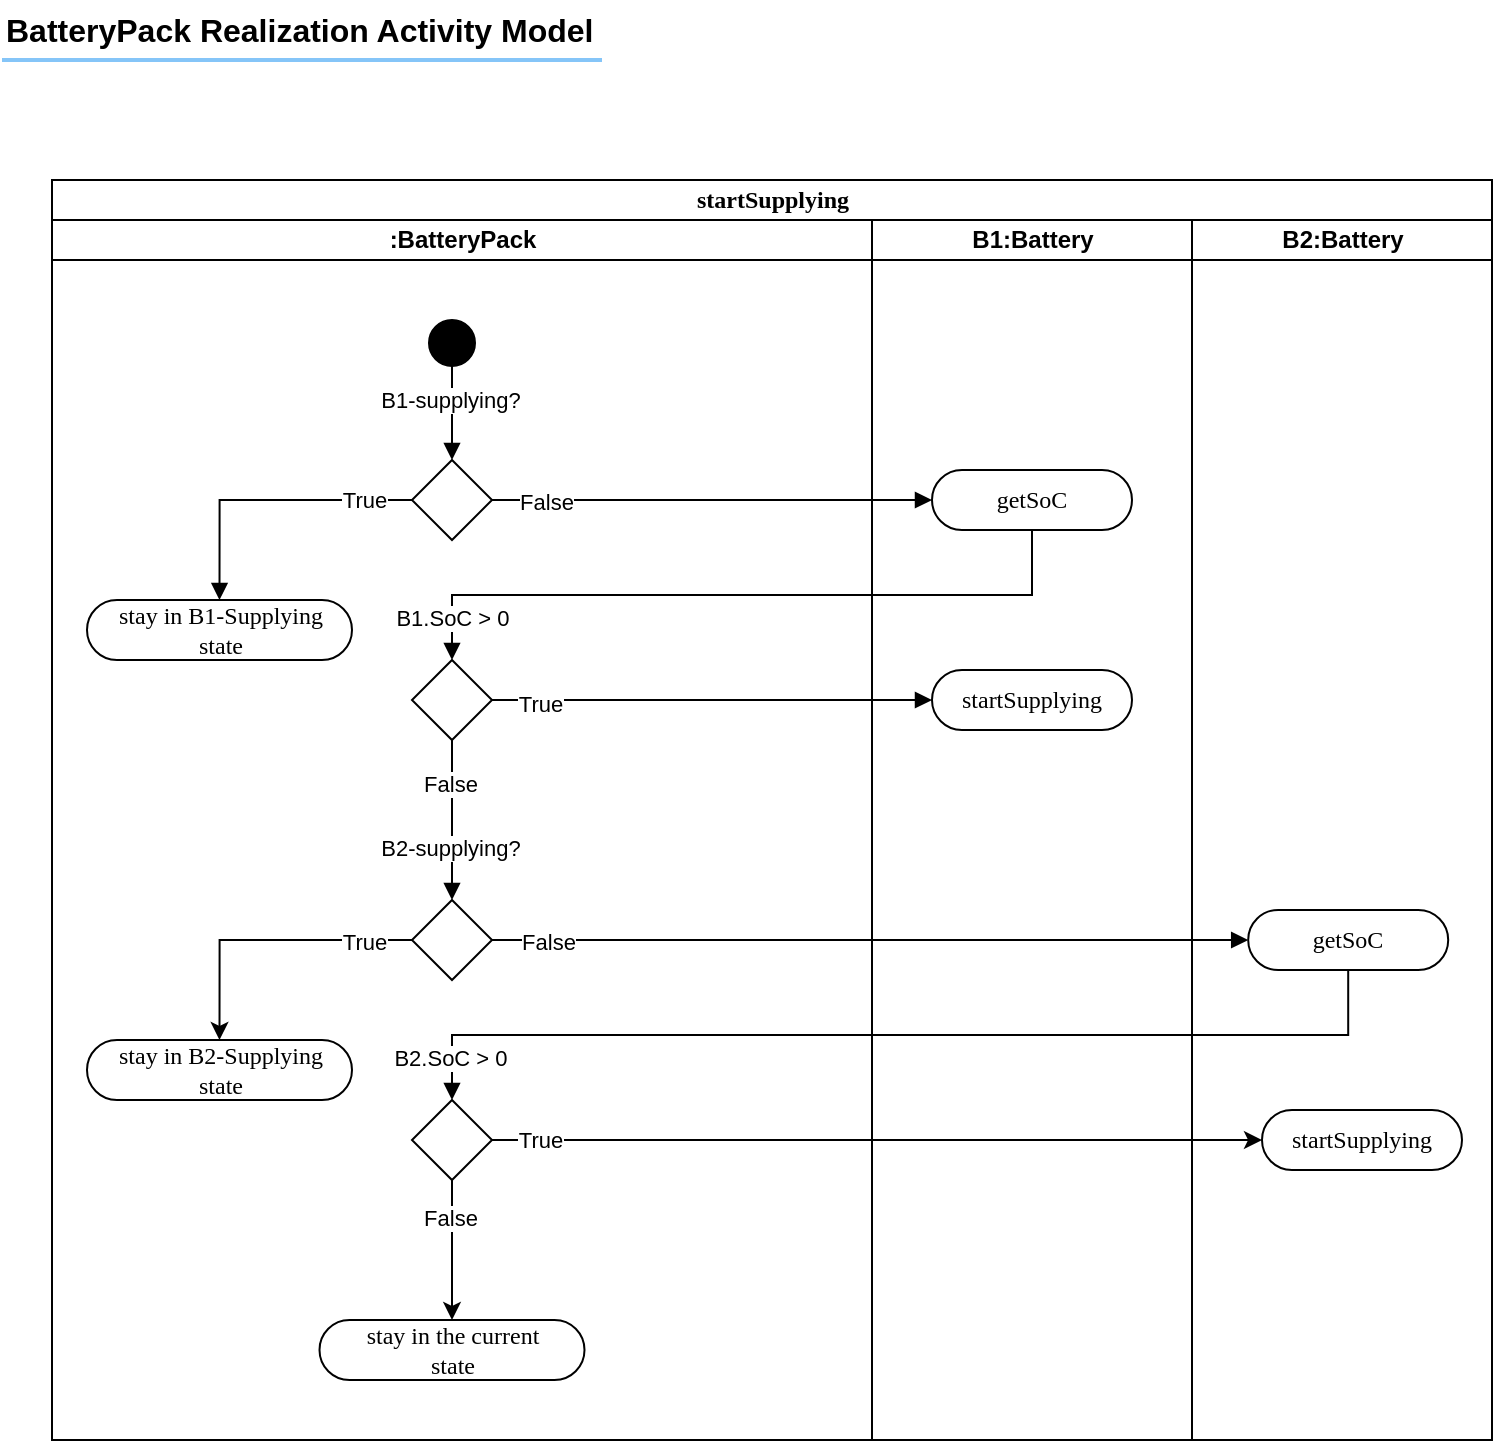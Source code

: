 <mxfile version="26.0.6">
  <diagram name="Page-1" id="sBnBKV62TEEhQ0wK_1BD">
    <mxGraphModel dx="1289" dy="690" grid="1" gridSize="10" guides="1" tooltips="1" connect="1" arrows="1" fold="1" page="1" pageScale="1" pageWidth="827" pageHeight="1169" math="0" shadow="0">
      <root>
        <mxCell id="0" />
        <mxCell id="1" parent="0" />
        <mxCell id="GsRPH901hTe72i3XddDU-1" value="&lt;b&gt;BatteryPack Realization Activity Model&lt;/b&gt;" style="text;fontSize=16;verticalAlign=middle;strokeColor=none;fillColor=none;whiteSpace=wrap;html=1;" vertex="1" parent="1">
          <mxGeometry x="40" y="40" width="500" height="30" as="geometry" />
        </mxCell>
        <mxCell id="GsRPH901hTe72i3XddDU-2" value="" style="dashed=0;shape=line;strokeWidth=2;noLabel=1;strokeColor=#0C8CF2;opacity=50;" vertex="1" parent="1">
          <mxGeometry x="40" y="65" width="300" height="10" as="geometry" />
        </mxCell>
        <mxCell id="GsRPH901hTe72i3XddDU-3" value="startSupplying" style="swimlane;html=1;childLayout=stackLayout;startSize=20;rounded=0;shadow=0;comic=0;labelBackgroundColor=none;strokeWidth=1;fontFamily=Verdana;fontSize=12;align=center;" vertex="1" parent="1">
          <mxGeometry x="65" y="130" width="720" height="630" as="geometry">
            <mxRectangle x="45" y="640" width="70" height="30" as="alternateBounds" />
          </mxGeometry>
        </mxCell>
        <mxCell id="GsRPH901hTe72i3XddDU-4" value=":BatteryPack" style="swimlane;html=1;startSize=20;" vertex="1" parent="GsRPH901hTe72i3XddDU-3">
          <mxGeometry y="20" width="410" height="610" as="geometry">
            <mxRectangle y="20" width="40" height="420" as="alternateBounds" />
          </mxGeometry>
        </mxCell>
        <mxCell id="GsRPH901hTe72i3XddDU-29" style="edgeStyle=orthogonalEdgeStyle;rounded=0;orthogonalLoop=1;jettySize=auto;html=1;entryX=0.5;entryY=0;entryDx=0;entryDy=0;endArrow=block;endFill=1;" edge="1" parent="GsRPH901hTe72i3XddDU-4" source="GsRPH901hTe72i3XddDU-25" target="GsRPH901hTe72i3XddDU-28">
          <mxGeometry relative="1" as="geometry" />
        </mxCell>
        <mxCell id="GsRPH901hTe72i3XddDU-30" value="B1-supplying?" style="edgeLabel;html=1;align=center;verticalAlign=middle;resizable=0;points=[];" vertex="1" connectable="0" parent="GsRPH901hTe72i3XddDU-29">
          <mxGeometry x="-0.277" y="-1" relative="1" as="geometry">
            <mxPoint as="offset" />
          </mxGeometry>
        </mxCell>
        <mxCell id="GsRPH901hTe72i3XddDU-25" value="" style="ellipse;whiteSpace=wrap;html=1;rounded=0;shadow=0;comic=0;labelBackgroundColor=none;strokeWidth=1;fillColor=#000000;fontFamily=Verdana;fontSize=12;align=center;" vertex="1" parent="GsRPH901hTe72i3XddDU-4">
          <mxGeometry x="188.5" y="50" width="23" height="23" as="geometry" />
        </mxCell>
        <mxCell id="GsRPH901hTe72i3XddDU-46" style="edgeStyle=orthogonalEdgeStyle;rounded=0;orthogonalLoop=1;jettySize=auto;html=1;entryX=0.5;entryY=0;entryDx=0;entryDy=0;endArrow=block;endFill=1;" edge="1" parent="GsRPH901hTe72i3XddDU-4" source="GsRPH901hTe72i3XddDU-28" target="GsRPH901hTe72i3XddDU-45">
          <mxGeometry relative="1" as="geometry" />
        </mxCell>
        <mxCell id="GsRPH901hTe72i3XddDU-47" value="True" style="edgeLabel;html=1;align=center;verticalAlign=middle;resizable=0;points=[];" vertex="1" connectable="0" parent="GsRPH901hTe72i3XddDU-46">
          <mxGeometry x="-0.663" relative="1" as="geometry">
            <mxPoint as="offset" />
          </mxGeometry>
        </mxCell>
        <mxCell id="GsRPH901hTe72i3XddDU-28" value="" style="rhombus;whiteSpace=wrap;html=1;" vertex="1" parent="GsRPH901hTe72i3XddDU-4">
          <mxGeometry x="180" y="120" width="40" height="40" as="geometry" />
        </mxCell>
        <mxCell id="GsRPH901hTe72i3XddDU-42" style="edgeStyle=orthogonalEdgeStyle;rounded=0;orthogonalLoop=1;jettySize=auto;html=1;entryX=0.5;entryY=0;entryDx=0;entryDy=0;endArrow=block;endFill=1;" edge="1" parent="GsRPH901hTe72i3XddDU-4" source="GsRPH901hTe72i3XddDU-33" target="GsRPH901hTe72i3XddDU-41">
          <mxGeometry relative="1" as="geometry" />
        </mxCell>
        <mxCell id="GsRPH901hTe72i3XddDU-43" value="False" style="edgeLabel;html=1;align=center;verticalAlign=middle;resizable=0;points=[];" vertex="1" connectable="0" parent="GsRPH901hTe72i3XddDU-42">
          <mxGeometry x="-0.45" y="-1" relative="1" as="geometry">
            <mxPoint as="offset" />
          </mxGeometry>
        </mxCell>
        <mxCell id="GsRPH901hTe72i3XddDU-44" value="B2-supplying?" style="edgeLabel;html=1;align=center;verticalAlign=middle;resizable=0;points=[];" vertex="1" connectable="0" parent="GsRPH901hTe72i3XddDU-42">
          <mxGeometry x="0.35" y="-1" relative="1" as="geometry">
            <mxPoint as="offset" />
          </mxGeometry>
        </mxCell>
        <mxCell id="GsRPH901hTe72i3XddDU-33" value="" style="rhombus;whiteSpace=wrap;html=1;" vertex="1" parent="GsRPH901hTe72i3XddDU-4">
          <mxGeometry x="180" y="220" width="40" height="40" as="geometry" />
        </mxCell>
        <mxCell id="GsRPH901hTe72i3XddDU-56" style="edgeStyle=orthogonalEdgeStyle;rounded=0;orthogonalLoop=1;jettySize=auto;html=1;entryX=0.5;entryY=0;entryDx=0;entryDy=0;" edge="1" parent="GsRPH901hTe72i3XddDU-4" source="GsRPH901hTe72i3XddDU-41" target="GsRPH901hTe72i3XddDU-55">
          <mxGeometry relative="1" as="geometry" />
        </mxCell>
        <mxCell id="GsRPH901hTe72i3XddDU-57" value="True" style="edgeLabel;html=1;align=center;verticalAlign=middle;resizable=0;points=[];" vertex="1" connectable="0" parent="GsRPH901hTe72i3XddDU-56">
          <mxGeometry x="-0.663" y="1" relative="1" as="geometry">
            <mxPoint as="offset" />
          </mxGeometry>
        </mxCell>
        <mxCell id="GsRPH901hTe72i3XddDU-41" value="" style="rhombus;whiteSpace=wrap;html=1;" vertex="1" parent="GsRPH901hTe72i3XddDU-4">
          <mxGeometry x="180" y="340" width="40" height="40" as="geometry" />
        </mxCell>
        <mxCell id="GsRPH901hTe72i3XddDU-45" value="stay in B1-Supplying&lt;div&gt;&amp;nbsp;state&amp;nbsp;&lt;/div&gt;" style="rounded=1;whiteSpace=wrap;html=1;shadow=0;comic=0;labelBackgroundColor=none;strokeWidth=1;fontFamily=Verdana;fontSize=12;align=center;arcSize=50;" vertex="1" parent="GsRPH901hTe72i3XddDU-4">
          <mxGeometry x="17.5" y="190" width="132.5" height="30" as="geometry" />
        </mxCell>
        <mxCell id="GsRPH901hTe72i3XddDU-61" style="edgeStyle=orthogonalEdgeStyle;rounded=0;orthogonalLoop=1;jettySize=auto;html=1;entryX=0.5;entryY=0;entryDx=0;entryDy=0;" edge="1" parent="GsRPH901hTe72i3XddDU-4" source="GsRPH901hTe72i3XddDU-50" target="GsRPH901hTe72i3XddDU-60">
          <mxGeometry relative="1" as="geometry" />
        </mxCell>
        <mxCell id="GsRPH901hTe72i3XddDU-62" value="False" style="edgeLabel;html=1;align=center;verticalAlign=middle;resizable=0;points=[];" vertex="1" connectable="0" parent="GsRPH901hTe72i3XddDU-61">
          <mxGeometry x="-0.467" y="-1" relative="1" as="geometry">
            <mxPoint as="offset" />
          </mxGeometry>
        </mxCell>
        <mxCell id="GsRPH901hTe72i3XddDU-50" value="" style="rhombus;whiteSpace=wrap;html=1;" vertex="1" parent="GsRPH901hTe72i3XddDU-4">
          <mxGeometry x="180" y="440" width="40" height="40" as="geometry" />
        </mxCell>
        <mxCell id="GsRPH901hTe72i3XddDU-55" value="stay in B2-Supplying&lt;div&gt;&amp;nbsp;state&amp;nbsp;&lt;/div&gt;" style="rounded=1;whiteSpace=wrap;html=1;shadow=0;comic=0;labelBackgroundColor=none;strokeWidth=1;fontFamily=Verdana;fontSize=12;align=center;arcSize=50;" vertex="1" parent="GsRPH901hTe72i3XddDU-4">
          <mxGeometry x="17.5" y="410" width="132.5" height="30" as="geometry" />
        </mxCell>
        <mxCell id="GsRPH901hTe72i3XddDU-60" value="stay in the current&lt;div&gt;&amp;nbsp;state&amp;nbsp;&lt;/div&gt;" style="rounded=1;whiteSpace=wrap;html=1;shadow=0;comic=0;labelBackgroundColor=none;strokeWidth=1;fontFamily=Verdana;fontSize=12;align=center;arcSize=50;" vertex="1" parent="GsRPH901hTe72i3XddDU-4">
          <mxGeometry x="133.75" y="550" width="132.5" height="30" as="geometry" />
        </mxCell>
        <mxCell id="GsRPH901hTe72i3XddDU-15" value="B1:Battery" style="swimlane;html=1;startSize=20;" vertex="1" parent="GsRPH901hTe72i3XddDU-3">
          <mxGeometry x="410" y="20" width="160" height="610" as="geometry" />
        </mxCell>
        <mxCell id="GsRPH901hTe72i3XddDU-16" value="getSoC" style="rounded=1;whiteSpace=wrap;html=1;shadow=0;comic=0;labelBackgroundColor=none;strokeWidth=1;fontFamily=Verdana;fontSize=12;align=center;arcSize=50;" vertex="1" parent="GsRPH901hTe72i3XddDU-15">
          <mxGeometry x="30" y="125" width="100" height="30" as="geometry" />
        </mxCell>
        <mxCell id="GsRPH901hTe72i3XddDU-37" value="startSupplying" style="rounded=1;whiteSpace=wrap;html=1;shadow=0;comic=0;labelBackgroundColor=none;strokeWidth=1;fontFamily=Verdana;fontSize=12;align=center;arcSize=50;" vertex="1" parent="GsRPH901hTe72i3XddDU-15">
          <mxGeometry x="30" y="225" width="100" height="30" as="geometry" />
        </mxCell>
        <mxCell id="GsRPH901hTe72i3XddDU-17" value="B2:Battery" style="swimlane;html=1;startSize=20;" vertex="1" parent="GsRPH901hTe72i3XddDU-3">
          <mxGeometry x="570" y="20" width="150" height="610" as="geometry">
            <mxRectangle x="570" y="20" width="40" height="1720" as="alternateBounds" />
          </mxGeometry>
        </mxCell>
        <mxCell id="GsRPH901hTe72i3XddDU-18" value="getSoC" style="rounded=1;whiteSpace=wrap;html=1;shadow=0;comic=0;labelBackgroundColor=none;strokeWidth=1;fontFamily=Verdana;fontSize=12;align=center;arcSize=50;" vertex="1" parent="GsRPH901hTe72i3XddDU-17">
          <mxGeometry x="28.1" y="345" width="100" height="30" as="geometry" />
        </mxCell>
        <mxCell id="GsRPH901hTe72i3XddDU-53" value="startSupplying" style="rounded=1;whiteSpace=wrap;html=1;shadow=0;comic=0;labelBackgroundColor=none;strokeWidth=1;fontFamily=Verdana;fontSize=12;align=center;arcSize=50;" vertex="1" parent="GsRPH901hTe72i3XddDU-17">
          <mxGeometry x="35" y="445" width="100" height="30" as="geometry" />
        </mxCell>
        <mxCell id="GsRPH901hTe72i3XddDU-31" style="edgeStyle=orthogonalEdgeStyle;rounded=0;orthogonalLoop=1;jettySize=auto;html=1;entryX=0;entryY=0.5;entryDx=0;entryDy=0;endArrow=block;endFill=1;" edge="1" parent="GsRPH901hTe72i3XddDU-3" source="GsRPH901hTe72i3XddDU-28" target="GsRPH901hTe72i3XddDU-16">
          <mxGeometry relative="1" as="geometry" />
        </mxCell>
        <mxCell id="GsRPH901hTe72i3XddDU-39" value="False" style="edgeLabel;html=1;align=center;verticalAlign=middle;resizable=0;points=[];" vertex="1" connectable="0" parent="GsRPH901hTe72i3XddDU-31">
          <mxGeometry x="-0.761" y="-1" relative="1" as="geometry">
            <mxPoint as="offset" />
          </mxGeometry>
        </mxCell>
        <mxCell id="GsRPH901hTe72i3XddDU-35" style="edgeStyle=orthogonalEdgeStyle;rounded=0;orthogonalLoop=1;jettySize=auto;html=1;entryX=0.5;entryY=0;entryDx=0;entryDy=0;exitX=0.5;exitY=1;exitDx=0;exitDy=0;endArrow=block;endFill=1;" edge="1" parent="GsRPH901hTe72i3XddDU-3" source="GsRPH901hTe72i3XddDU-16" target="GsRPH901hTe72i3XddDU-33">
          <mxGeometry relative="1" as="geometry" />
        </mxCell>
        <mxCell id="GsRPH901hTe72i3XddDU-36" value="B1.SoC &amp;gt; 0" style="edgeLabel;html=1;align=center;verticalAlign=middle;resizable=0;points=[];" vertex="1" connectable="0" parent="GsRPH901hTe72i3XddDU-35">
          <mxGeometry x="0.913" relative="1" as="geometry">
            <mxPoint y="-6" as="offset" />
          </mxGeometry>
        </mxCell>
        <mxCell id="GsRPH901hTe72i3XddDU-38" style="edgeStyle=orthogonalEdgeStyle;rounded=0;orthogonalLoop=1;jettySize=auto;html=1;entryX=0;entryY=0.5;entryDx=0;entryDy=0;endArrow=block;endFill=1;" edge="1" parent="GsRPH901hTe72i3XddDU-3" source="GsRPH901hTe72i3XddDU-33" target="GsRPH901hTe72i3XddDU-37">
          <mxGeometry relative="1" as="geometry" />
        </mxCell>
        <mxCell id="GsRPH901hTe72i3XddDU-40" value="True" style="edgeLabel;html=1;align=center;verticalAlign=middle;resizable=0;points=[];" vertex="1" connectable="0" parent="GsRPH901hTe72i3XddDU-38">
          <mxGeometry x="-0.788" y="-2" relative="1" as="geometry">
            <mxPoint as="offset" />
          </mxGeometry>
        </mxCell>
        <mxCell id="GsRPH901hTe72i3XddDU-49" style="edgeStyle=orthogonalEdgeStyle;rounded=0;orthogonalLoop=1;jettySize=auto;html=1;entryX=0;entryY=0.5;entryDx=0;entryDy=0;endArrow=block;endFill=1;" edge="1" parent="GsRPH901hTe72i3XddDU-3" source="GsRPH901hTe72i3XddDU-41" target="GsRPH901hTe72i3XddDU-18">
          <mxGeometry relative="1" as="geometry" />
        </mxCell>
        <mxCell id="GsRPH901hTe72i3XddDU-58" value="False" style="edgeLabel;html=1;align=center;verticalAlign=middle;resizable=0;points=[];" vertex="1" connectable="0" parent="GsRPH901hTe72i3XddDU-49">
          <mxGeometry x="-0.855" y="-1" relative="1" as="geometry">
            <mxPoint as="offset" />
          </mxGeometry>
        </mxCell>
        <mxCell id="GsRPH901hTe72i3XddDU-51" style="edgeStyle=orthogonalEdgeStyle;rounded=0;orthogonalLoop=1;jettySize=auto;html=1;entryX=0.5;entryY=0;entryDx=0;entryDy=0;exitX=0.5;exitY=1;exitDx=0;exitDy=0;endArrow=block;endFill=1;" edge="1" parent="GsRPH901hTe72i3XddDU-3" source="GsRPH901hTe72i3XddDU-18" target="GsRPH901hTe72i3XddDU-50">
          <mxGeometry relative="1" as="geometry" />
        </mxCell>
        <mxCell id="GsRPH901hTe72i3XddDU-52" value="B2.SoC &amp;gt; 0" style="edgeLabel;html=1;align=center;verticalAlign=middle;resizable=0;points=[];" vertex="1" connectable="0" parent="GsRPH901hTe72i3XddDU-51">
          <mxGeometry x="0.917" y="-1" relative="1" as="geometry">
            <mxPoint as="offset" />
          </mxGeometry>
        </mxCell>
        <mxCell id="GsRPH901hTe72i3XddDU-54" style="edgeStyle=orthogonalEdgeStyle;rounded=0;orthogonalLoop=1;jettySize=auto;html=1;entryX=0;entryY=0.5;entryDx=0;entryDy=0;" edge="1" parent="GsRPH901hTe72i3XddDU-3" source="GsRPH901hTe72i3XddDU-50" target="GsRPH901hTe72i3XddDU-53">
          <mxGeometry relative="1" as="geometry" />
        </mxCell>
        <mxCell id="GsRPH901hTe72i3XddDU-59" value="True" style="edgeLabel;html=1;align=center;verticalAlign=middle;resizable=0;points=[];" vertex="1" connectable="0" parent="GsRPH901hTe72i3XddDU-54">
          <mxGeometry x="-0.879" relative="1" as="geometry">
            <mxPoint as="offset" />
          </mxGeometry>
        </mxCell>
      </root>
    </mxGraphModel>
  </diagram>
</mxfile>
